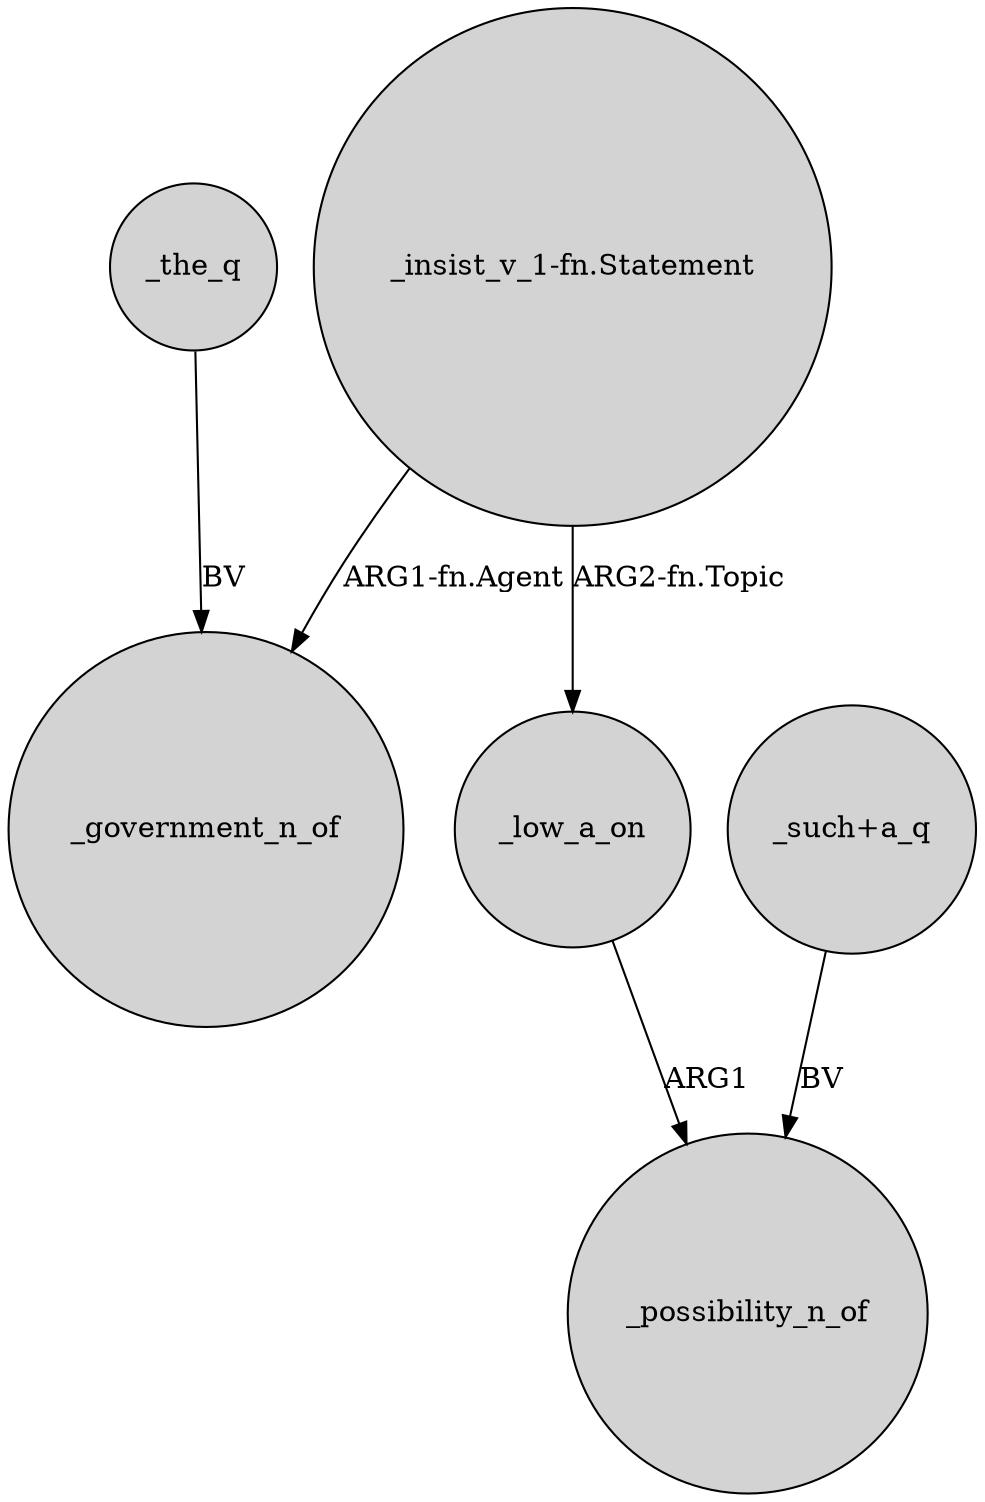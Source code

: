 digraph {
	node [shape=circle style=filled]
	_the_q -> _government_n_of [label=BV]
	_low_a_on -> _possibility_n_of [label=ARG1]
	"_such+a_q" -> _possibility_n_of [label=BV]
	"_insist_v_1-fn.Statement" -> _low_a_on [label="ARG2-fn.Topic"]
	"_insist_v_1-fn.Statement" -> _government_n_of [label="ARG1-fn.Agent"]
}
